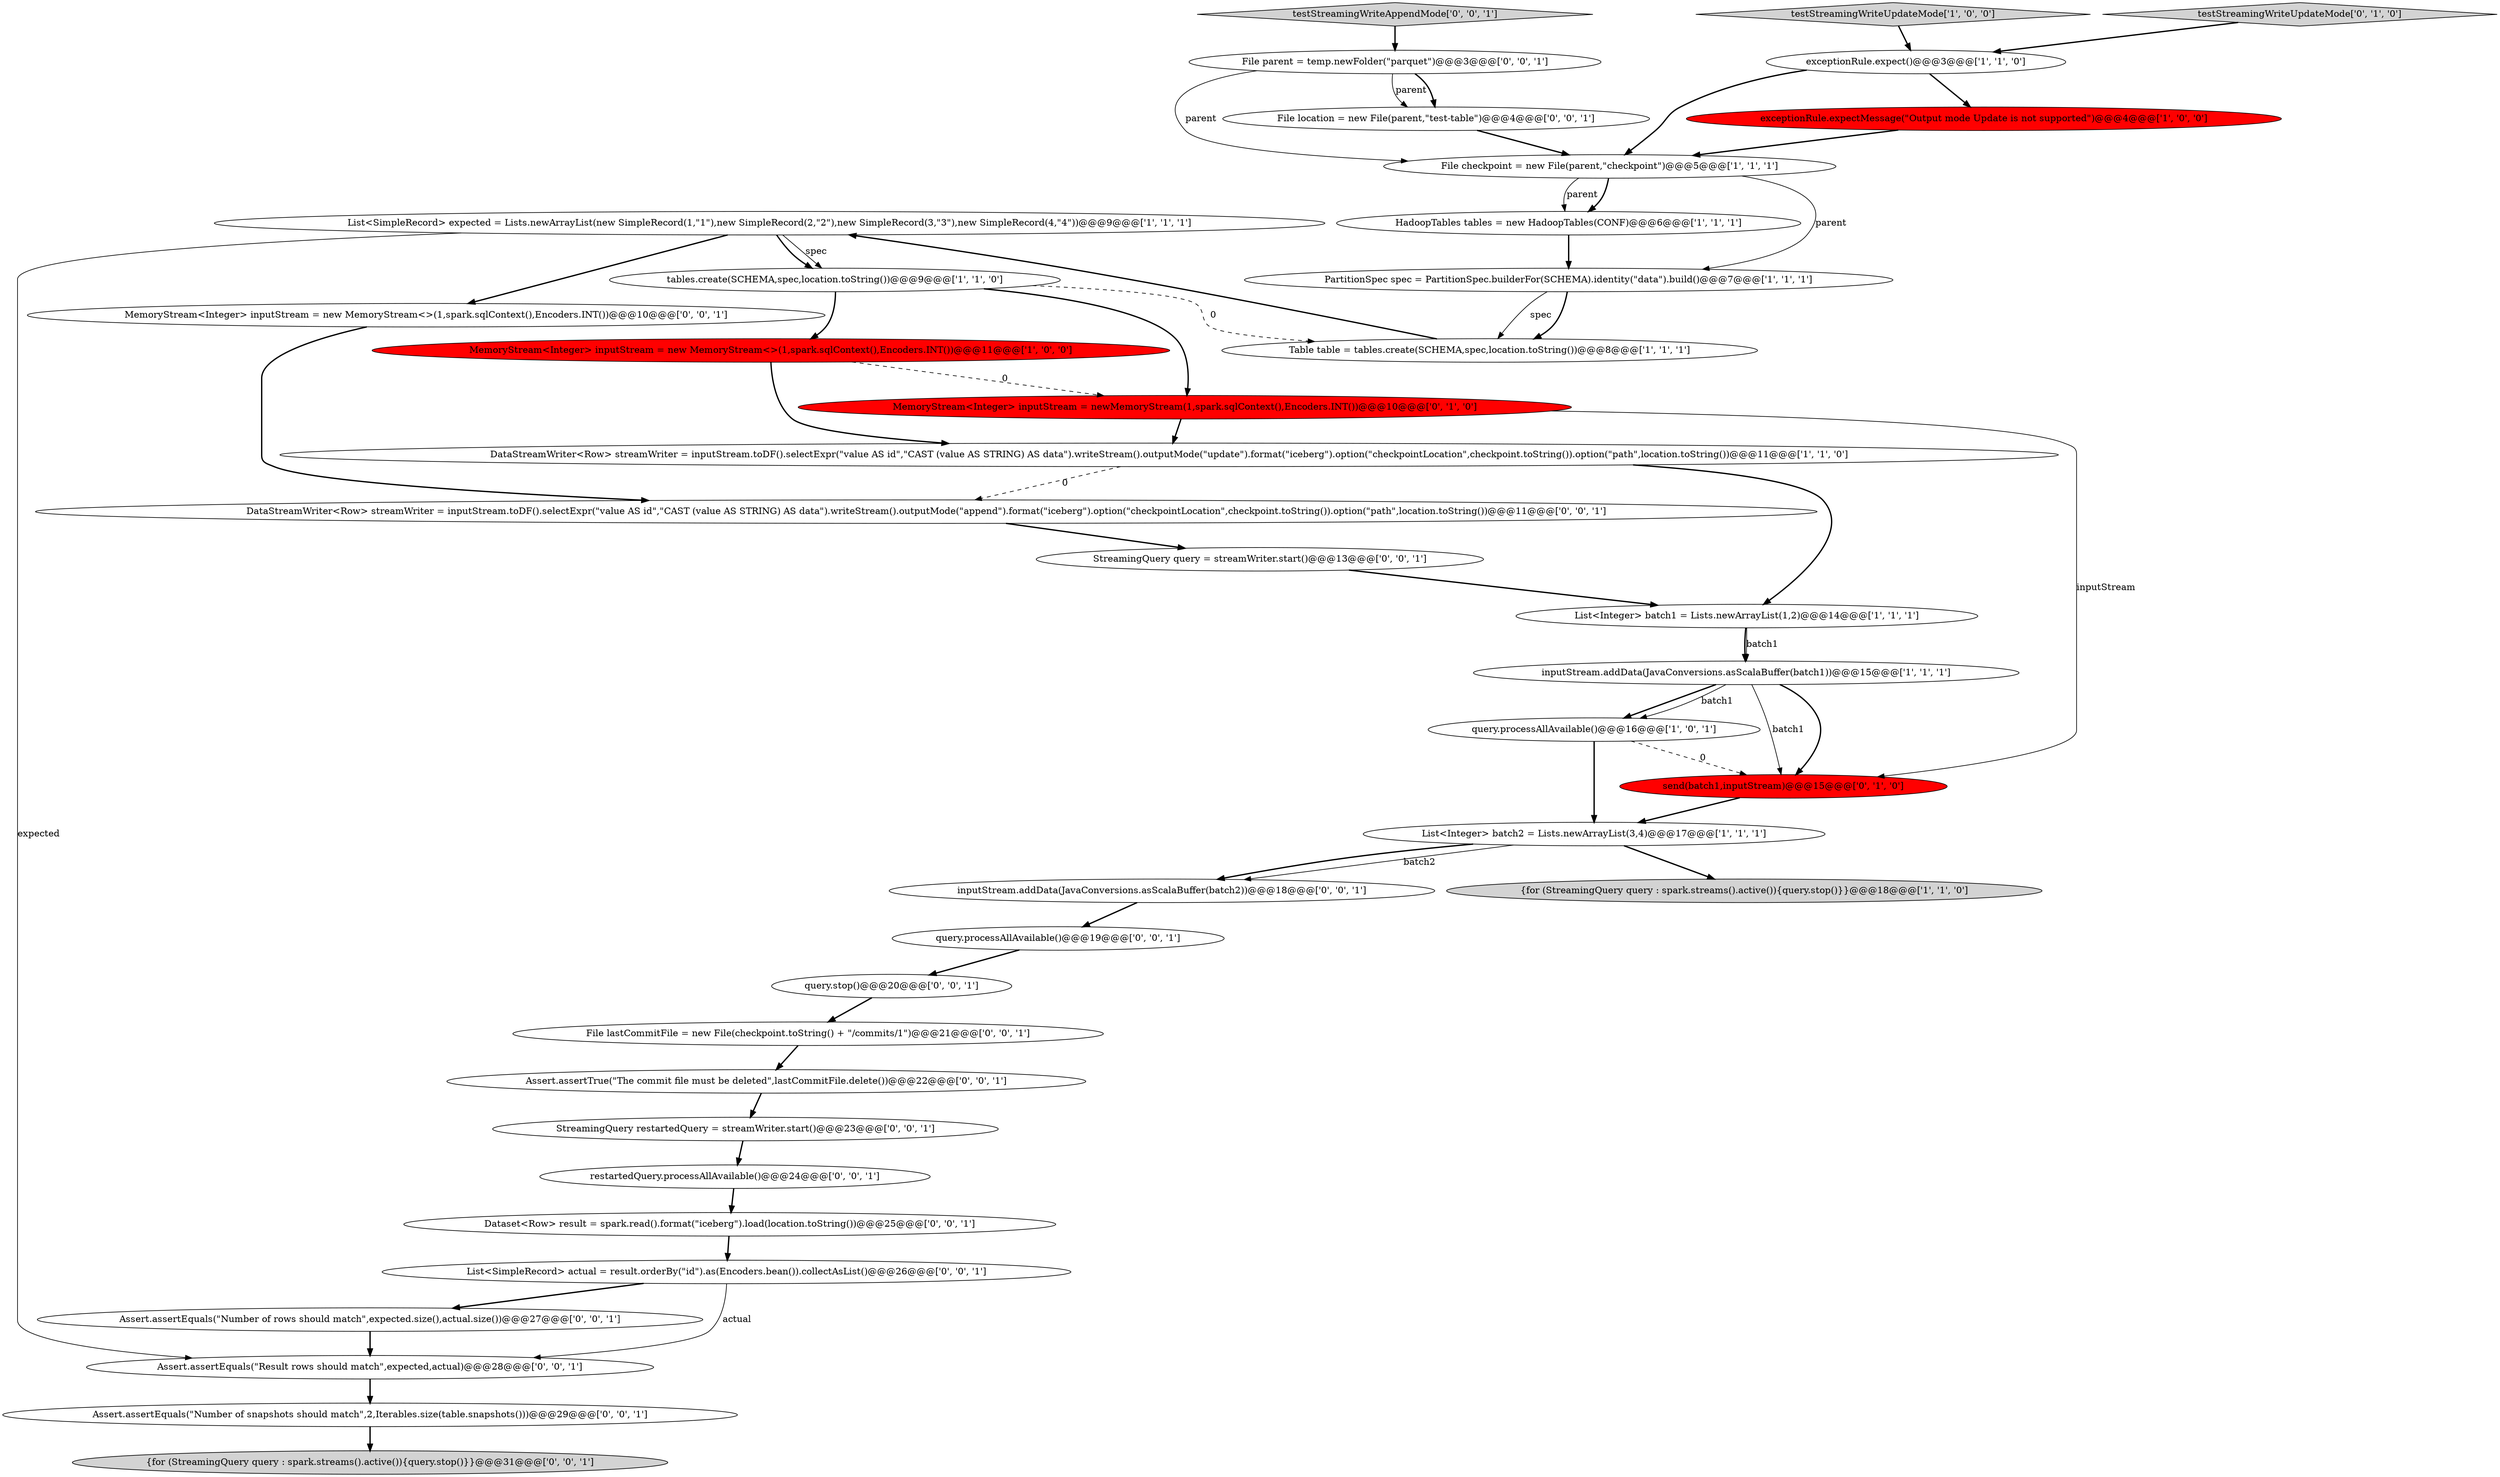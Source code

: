 digraph {
35 [style = filled, label = "Assert.assertEquals(\"Number of snapshots should match\",2,Iterables.size(table.snapshots()))@@@29@@@['0', '0', '1']", fillcolor = white, shape = ellipse image = "AAA0AAABBB3BBB"];
5 [style = filled, label = "MemoryStream<Integer> inputStream = new MemoryStream<>(1,spark.sqlContext(),Encoders.INT())@@@11@@@['1', '0', '0']", fillcolor = red, shape = ellipse image = "AAA1AAABBB1BBB"];
25 [style = filled, label = "File lastCommitFile = new File(checkpoint.toString() + \"/commits/1\")@@@21@@@['0', '0', '1']", fillcolor = white, shape = ellipse image = "AAA0AAABBB3BBB"];
6 [style = filled, label = "PartitionSpec spec = PartitionSpec.builderFor(SCHEMA).identity(\"data\").build()@@@7@@@['1', '1', '1']", fillcolor = white, shape = ellipse image = "AAA0AAABBB1BBB"];
7 [style = filled, label = "File checkpoint = new File(parent,\"checkpoint\")@@@5@@@['1', '1', '1']", fillcolor = white, shape = ellipse image = "AAA0AAABBB1BBB"];
11 [style = filled, label = "inputStream.addData(JavaConversions.asScalaBuffer(batch1))@@@15@@@['1', '1', '1']", fillcolor = white, shape = ellipse image = "AAA0AAABBB1BBB"];
37 [style = filled, label = "File parent = temp.newFolder(\"parquet\")@@@3@@@['0', '0', '1']", fillcolor = white, shape = ellipse image = "AAA0AAABBB3BBB"];
17 [style = filled, label = "MemoryStream<Integer> inputStream = newMemoryStream(1,spark.sqlContext(),Encoders.INT())@@@10@@@['0', '1', '0']", fillcolor = red, shape = ellipse image = "AAA1AAABBB2BBB"];
18 [style = filled, label = "testStreamingWriteUpdateMode['0', '1', '0']", fillcolor = lightgray, shape = diamond image = "AAA0AAABBB2BBB"];
23 [style = filled, label = "inputStream.addData(JavaConversions.asScalaBuffer(batch2))@@@18@@@['0', '0', '1']", fillcolor = white, shape = ellipse image = "AAA0AAABBB3BBB"];
27 [style = filled, label = "Assert.assertEquals(\"Result rows should match\",expected,actual)@@@28@@@['0', '0', '1']", fillcolor = white, shape = ellipse image = "AAA0AAABBB3BBB"];
31 [style = filled, label = "DataStreamWriter<Row> streamWriter = inputStream.toDF().selectExpr(\"value AS id\",\"CAST (value AS STRING) AS data\").writeStream().outputMode(\"append\").format(\"iceberg\").option(\"checkpointLocation\",checkpoint.toString()).option(\"path\",location.toString())@@@11@@@['0', '0', '1']", fillcolor = white, shape = ellipse image = "AAA0AAABBB3BBB"];
21 [style = filled, label = "restartedQuery.processAllAvailable()@@@24@@@['0', '0', '1']", fillcolor = white, shape = ellipse image = "AAA0AAABBB3BBB"];
22 [style = filled, label = "MemoryStream<Integer> inputStream = new MemoryStream<>(1,spark.sqlContext(),Encoders.INT())@@@10@@@['0', '0', '1']", fillcolor = white, shape = ellipse image = "AAA0AAABBB3BBB"];
10 [style = filled, label = "tables.create(SCHEMA,spec,location.toString())@@@9@@@['1', '1', '0']", fillcolor = white, shape = ellipse image = "AAA0AAABBB1BBB"];
16 [style = filled, label = "send(batch1,inputStream)@@@15@@@['0', '1', '0']", fillcolor = red, shape = ellipse image = "AAA1AAABBB2BBB"];
32 [style = filled, label = "query.stop()@@@20@@@['0', '0', '1']", fillcolor = white, shape = ellipse image = "AAA0AAABBB3BBB"];
24 [style = filled, label = "{for (StreamingQuery query : spark.streams().active()){query.stop()}}@@@31@@@['0', '0', '1']", fillcolor = lightgray, shape = ellipse image = "AAA0AAABBB3BBB"];
30 [style = filled, label = "StreamingQuery query = streamWriter.start()@@@13@@@['0', '0', '1']", fillcolor = white, shape = ellipse image = "AAA0AAABBB3BBB"];
13 [style = filled, label = "HadoopTables tables = new HadoopTables(CONF)@@@6@@@['1', '1', '1']", fillcolor = white, shape = ellipse image = "AAA0AAABBB1BBB"];
12 [style = filled, label = "List<Integer> batch2 = Lists.newArrayList(3,4)@@@17@@@['1', '1', '1']", fillcolor = white, shape = ellipse image = "AAA0AAABBB1BBB"];
8 [style = filled, label = "testStreamingWriteUpdateMode['1', '0', '0']", fillcolor = lightgray, shape = diamond image = "AAA0AAABBB1BBB"];
29 [style = filled, label = "query.processAllAvailable()@@@19@@@['0', '0', '1']", fillcolor = white, shape = ellipse image = "AAA0AAABBB3BBB"];
34 [style = filled, label = "Assert.assertEquals(\"Number of rows should match\",expected.size(),actual.size())@@@27@@@['0', '0', '1']", fillcolor = white, shape = ellipse image = "AAA0AAABBB3BBB"];
36 [style = filled, label = "File location = new File(parent,\"test-table\")@@@4@@@['0', '0', '1']", fillcolor = white, shape = ellipse image = "AAA0AAABBB3BBB"];
28 [style = filled, label = "testStreamingWriteAppendMode['0', '0', '1']", fillcolor = lightgray, shape = diamond image = "AAA0AAABBB3BBB"];
9 [style = filled, label = "DataStreamWriter<Row> streamWriter = inputStream.toDF().selectExpr(\"value AS id\",\"CAST (value AS STRING) AS data\").writeStream().outputMode(\"update\").format(\"iceberg\").option(\"checkpointLocation\",checkpoint.toString()).option(\"path\",location.toString())@@@11@@@['1', '1', '0']", fillcolor = white, shape = ellipse image = "AAA0AAABBB1BBB"];
3 [style = filled, label = "{for (StreamingQuery query : spark.streams().active()){query.stop()}}@@@18@@@['1', '1', '0']", fillcolor = lightgray, shape = ellipse image = "AAA0AAABBB1BBB"];
33 [style = filled, label = "StreamingQuery restartedQuery = streamWriter.start()@@@23@@@['0', '0', '1']", fillcolor = white, shape = ellipse image = "AAA0AAABBB3BBB"];
1 [style = filled, label = "List<Integer> batch1 = Lists.newArrayList(1,2)@@@14@@@['1', '1', '1']", fillcolor = white, shape = ellipse image = "AAA0AAABBB1BBB"];
2 [style = filled, label = "exceptionRule.expectMessage(\"Output mode Update is not supported\")@@@4@@@['1', '0', '0']", fillcolor = red, shape = ellipse image = "AAA1AAABBB1BBB"];
0 [style = filled, label = "query.processAllAvailable()@@@16@@@['1', '0', '1']", fillcolor = white, shape = ellipse image = "AAA0AAABBB1BBB"];
20 [style = filled, label = "Assert.assertTrue(\"The commit file must be deleted\",lastCommitFile.delete())@@@22@@@['0', '0', '1']", fillcolor = white, shape = ellipse image = "AAA0AAABBB3BBB"];
15 [style = filled, label = "Table table = tables.create(SCHEMA,spec,location.toString())@@@8@@@['1', '1', '1']", fillcolor = white, shape = ellipse image = "AAA0AAABBB1BBB"];
19 [style = filled, label = "Dataset<Row> result = spark.read().format(\"iceberg\").load(location.toString())@@@25@@@['0', '0', '1']", fillcolor = white, shape = ellipse image = "AAA0AAABBB3BBB"];
26 [style = filled, label = "List<SimpleRecord> actual = result.orderBy(\"id\").as(Encoders.bean()).collectAsList()@@@26@@@['0', '0', '1']", fillcolor = white, shape = ellipse image = "AAA0AAABBB3BBB"];
4 [style = filled, label = "exceptionRule.expect()@@@3@@@['1', '1', '0']", fillcolor = white, shape = ellipse image = "AAA0AAABBB1BBB"];
14 [style = filled, label = "List<SimpleRecord> expected = Lists.newArrayList(new SimpleRecord(1,\"1\"),new SimpleRecord(2,\"2\"),new SimpleRecord(3,\"3\"),new SimpleRecord(4,\"4\"))@@@9@@@['1', '1', '1']", fillcolor = white, shape = ellipse image = "AAA0AAABBB1BBB"];
7->13 [style = bold, label=""];
7->13 [style = solid, label="parent"];
11->16 [style = bold, label=""];
37->36 [style = solid, label="parent"];
12->23 [style = solid, label="batch2"];
10->15 [style = dashed, label="0"];
28->37 [style = bold, label=""];
30->1 [style = bold, label=""];
37->36 [style = bold, label=""];
15->14 [style = bold, label=""];
5->9 [style = bold, label=""];
21->19 [style = bold, label=""];
17->16 [style = solid, label="inputStream"];
17->9 [style = bold, label=""];
0->12 [style = bold, label=""];
26->34 [style = bold, label=""];
0->16 [style = dashed, label="0"];
14->22 [style = bold, label=""];
22->31 [style = bold, label=""];
14->10 [style = bold, label=""];
10->17 [style = bold, label=""];
14->10 [style = solid, label="spec"];
4->2 [style = bold, label=""];
7->6 [style = solid, label="parent"];
6->15 [style = solid, label="spec"];
4->7 [style = bold, label=""];
6->15 [style = bold, label=""];
20->33 [style = bold, label=""];
1->11 [style = bold, label=""];
27->35 [style = bold, label=""];
35->24 [style = bold, label=""];
11->16 [style = solid, label="batch1"];
23->29 [style = bold, label=""];
25->20 [style = bold, label=""];
11->0 [style = bold, label=""];
26->27 [style = solid, label="actual"];
10->5 [style = bold, label=""];
18->4 [style = bold, label=""];
5->17 [style = dashed, label="0"];
9->31 [style = dashed, label="0"];
36->7 [style = bold, label=""];
14->27 [style = solid, label="expected"];
19->26 [style = bold, label=""];
29->32 [style = bold, label=""];
31->30 [style = bold, label=""];
32->25 [style = bold, label=""];
12->23 [style = bold, label=""];
12->3 [style = bold, label=""];
37->7 [style = solid, label="parent"];
2->7 [style = bold, label=""];
13->6 [style = bold, label=""];
8->4 [style = bold, label=""];
9->1 [style = bold, label=""];
33->21 [style = bold, label=""];
11->0 [style = solid, label="batch1"];
16->12 [style = bold, label=""];
1->11 [style = solid, label="batch1"];
34->27 [style = bold, label=""];
}
